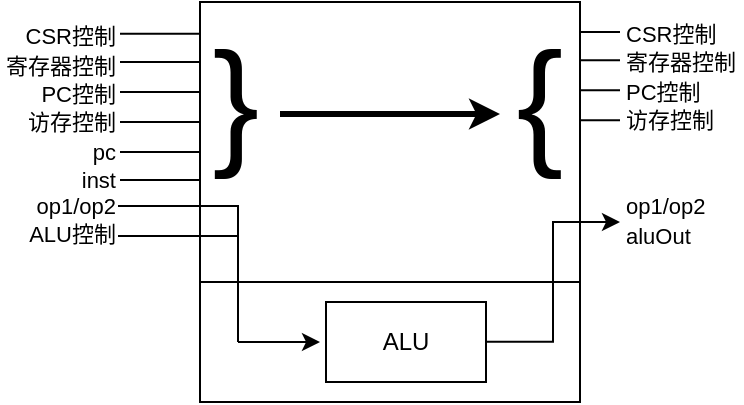 <mxfile version="24.0.4" type="device">
  <diagram name="Page-1" id="ijKU6omm411AxzlGt9A5">
    <mxGraphModel dx="399" dy="223" grid="1" gridSize="10" guides="1" tooltips="1" connect="1" arrows="1" fold="1" page="1" pageScale="1" pageWidth="850" pageHeight="1100" background="none" math="0" shadow="0">
      <root>
        <mxCell id="0" />
        <mxCell id="1" parent="0" />
        <mxCell id="vYJTW-IyGAqJvvr4b3gr-3" value="" style="rounded=0;whiteSpace=wrap;html=1;movable=1;resizable=1;rotatable=1;deletable=1;editable=1;locked=0;connectable=1;" parent="1" vertex="1">
          <mxGeometry x="210" y="40" width="190" height="200" as="geometry" />
        </mxCell>
        <mxCell id="vYJTW-IyGAqJvvr4b3gr-58" value="" style="endArrow=classic;html=1;rounded=0;exitX=1;exitY=0.5;exitDx=0;exitDy=0;edgeStyle=elbowEdgeStyle;strokeWidth=1;" parent="1" edge="1">
          <mxGeometry width="50" height="50" relative="1" as="geometry">
            <mxPoint x="353" y="209.9" as="sourcePoint" />
            <mxPoint x="420" y="150" as="targetPoint" />
          </mxGeometry>
        </mxCell>
        <mxCell id="vYJTW-IyGAqJvvr4b3gr-4" value="" style="endArrow=none;html=1;rounded=0;entryX=1.001;entryY=0.721;entryDx=0;entryDy=0;entryPerimeter=0;" parent="1" edge="1">
          <mxGeometry width="50" height="50" relative="1" as="geometry">
            <mxPoint x="400" y="180" as="sourcePoint" />
            <mxPoint x="210" y="180" as="targetPoint" />
          </mxGeometry>
        </mxCell>
        <mxCell id="vYJTW-IyGAqJvvr4b3gr-6" value="" style="endArrow=none;html=1;rounded=0;strokeWidth=1;" parent="1" edge="1">
          <mxGeometry width="50" height="50" relative="1" as="geometry">
            <mxPoint x="229" y="210" as="sourcePoint" />
            <mxPoint x="229" y="141.5" as="targetPoint" />
          </mxGeometry>
        </mxCell>
        <mxCell id="vYJTW-IyGAqJvvr4b3gr-36" value="" style="endArrow=classic;html=1;rounded=0;strokeWidth=1;entryX=0;entryY=0.5;entryDx=0;entryDy=0;" parent="1" edge="1">
          <mxGeometry width="50" height="50" relative="1" as="geometry">
            <mxPoint x="229" y="210" as="sourcePoint" />
            <mxPoint x="270" y="210" as="targetPoint" />
          </mxGeometry>
        </mxCell>
        <mxCell id="vYJTW-IyGAqJvvr4b3gr-55" value="ALU" style="rounded=0;whiteSpace=wrap;html=1;" parent="1" vertex="1">
          <mxGeometry x="273" y="190" width="80" height="40" as="geometry" />
        </mxCell>
        <mxCell id="KoD_33bqlST3TNC8V_lG-2" value="&lt;font style=&quot;font-size: 11px;&quot;&gt;CSR控制&lt;/font&gt;&lt;div&gt;&lt;span style=&quot;font-size: 11px;&quot;&gt;寄存器控制&lt;/span&gt;&lt;/div&gt;&lt;div&gt;&lt;span style=&quot;font-size: 11px;&quot;&gt;PC控制&lt;/span&gt;&lt;/div&gt;&lt;div&gt;&lt;span style=&quot;font-size: 11px;&quot;&gt;访存控制&lt;/span&gt;&lt;/div&gt;&lt;div&gt;&lt;span style=&quot;font-size: 11px;&quot;&gt;pc&lt;/span&gt;&lt;/div&gt;&lt;div&gt;&lt;span style=&quot;font-size: 11px;&quot;&gt;inst&lt;/span&gt;&lt;/div&gt;&lt;div&gt;&lt;div style=&quot;font-size: 11px;&quot;&gt;op1/op2&lt;/div&gt;&lt;/div&gt;&lt;div style=&quot;font-size: 11px;&quot;&gt;ALU控制&lt;br&gt;&lt;/div&gt;" style="text;html=1;align=right;verticalAlign=middle;whiteSpace=wrap;rounded=0;" parent="1" vertex="1">
          <mxGeometry x="110" y="41" width="60" height="130" as="geometry" />
        </mxCell>
        <mxCell id="KoD_33bqlST3TNC8V_lG-5" value="" style="endArrow=none;html=1;rounded=0;" parent="1" edge="1">
          <mxGeometry width="50" height="50" relative="1" as="geometry">
            <mxPoint x="169" y="142" as="sourcePoint" />
            <mxPoint x="229" y="142" as="targetPoint" />
          </mxGeometry>
        </mxCell>
        <mxCell id="KoD_33bqlST3TNC8V_lG-6" value="&lt;font style=&quot;font-size: 11px;&quot;&gt;CSR控制&lt;/font&gt;&lt;div&gt;&lt;span style=&quot;font-size: 11px;&quot;&gt;寄存器控制&lt;/span&gt;&lt;/div&gt;&lt;div&gt;&lt;span style=&quot;font-size: 11px;&quot;&gt;PC控制&lt;/span&gt;&lt;/div&gt;&lt;div&gt;&lt;span style=&quot;font-size: 11px;&quot;&gt;访存控制&lt;/span&gt;&lt;/div&gt;&lt;div style=&quot;&quot;&gt;&lt;br&gt;&lt;/div&gt;&lt;div&gt;&lt;br&gt;&lt;/div&gt;&lt;div&gt;&lt;span style=&quot;font-size: 11px;&quot;&gt;op1/op2&lt;/span&gt;&lt;/div&gt;&lt;div&gt;&lt;span style=&quot;font-size: 11px;&quot;&gt;aluOut&lt;/span&gt;&lt;/div&gt;" style="text;html=1;align=left;verticalAlign=middle;whiteSpace=wrap;rounded=0;" parent="1" vertex="1">
          <mxGeometry x="421" y="41" width="60" height="130" as="geometry" />
        </mxCell>
        <mxCell id="KoD_33bqlST3TNC8V_lG-12" value="" style="endArrow=none;html=1;rounded=0;" parent="1" edge="1">
          <mxGeometry width="50" height="50" relative="1" as="geometry">
            <mxPoint x="169" y="157" as="sourcePoint" />
            <mxPoint x="229" y="157" as="targetPoint" />
          </mxGeometry>
        </mxCell>
        <mxCell id="KoD_33bqlST3TNC8V_lG-15" value="&lt;font style=&quot;font-size: 70px;&quot;&gt;}&lt;/font&gt;" style="text;html=1;align=center;verticalAlign=middle;whiteSpace=wrap;rounded=0;" parent="1" vertex="1">
          <mxGeometry x="198" y="49" width="60" height="80" as="geometry" />
        </mxCell>
        <mxCell id="KoD_33bqlST3TNC8V_lG-16" value="&lt;font style=&quot;font-size: 70px;&quot;&gt;{&lt;/font&gt;" style="text;html=1;align=center;verticalAlign=middle;whiteSpace=wrap;rounded=0;" parent="1" vertex="1">
          <mxGeometry x="350" y="74" width="60" height="30" as="geometry" />
        </mxCell>
        <mxCell id="KoD_33bqlST3TNC8V_lG-18" value="" style="endArrow=classic;html=1;rounded=0;strokeWidth=3;" parent="1" edge="1">
          <mxGeometry width="50" height="50" relative="1" as="geometry">
            <mxPoint x="250" y="96" as="sourcePoint" />
            <mxPoint x="360" y="96" as="targetPoint" />
          </mxGeometry>
        </mxCell>
        <mxCell id="KoD_33bqlST3TNC8V_lG-19" value="" style="group" parent="1" vertex="1" connectable="0">
          <mxGeometry x="170" y="55.86" width="40" height="73.14" as="geometry" />
        </mxCell>
        <mxCell id="KoD_33bqlST3TNC8V_lG-4" value="" style="endArrow=none;html=1;rounded=0;" parent="KoD_33bqlST3TNC8V_lG-19" edge="1">
          <mxGeometry width="50" height="50" relative="1" as="geometry">
            <mxPoint as="sourcePoint" />
            <mxPoint x="40" as="targetPoint" />
          </mxGeometry>
        </mxCell>
        <mxCell id="KoD_33bqlST3TNC8V_lG-7" value="" style="endArrow=none;html=1;rounded=0;" parent="KoD_33bqlST3TNC8V_lG-19" edge="1">
          <mxGeometry width="50" height="50" relative="1" as="geometry">
            <mxPoint y="14.14" as="sourcePoint" />
            <mxPoint x="40" y="14.14" as="targetPoint" />
          </mxGeometry>
        </mxCell>
        <mxCell id="KoD_33bqlST3TNC8V_lG-8" value="" style="endArrow=none;html=1;rounded=0;" parent="KoD_33bqlST3TNC8V_lG-19" edge="1">
          <mxGeometry width="50" height="50" relative="1" as="geometry">
            <mxPoint y="29.14" as="sourcePoint" />
            <mxPoint x="40" y="29.14" as="targetPoint" />
          </mxGeometry>
        </mxCell>
        <mxCell id="KoD_33bqlST3TNC8V_lG-9" value="" style="endArrow=none;html=1;rounded=0;" parent="KoD_33bqlST3TNC8V_lG-19" edge="1">
          <mxGeometry width="50" height="50" relative="1" as="geometry">
            <mxPoint y="44.14" as="sourcePoint" />
            <mxPoint x="40" y="44.14" as="targetPoint" />
          </mxGeometry>
        </mxCell>
        <mxCell id="KoD_33bqlST3TNC8V_lG-10" value="" style="endArrow=none;html=1;rounded=0;" parent="KoD_33bqlST3TNC8V_lG-19" edge="1">
          <mxGeometry width="50" height="50" relative="1" as="geometry">
            <mxPoint y="59.14" as="sourcePoint" />
            <mxPoint x="40" y="59.14" as="targetPoint" />
          </mxGeometry>
        </mxCell>
        <mxCell id="KoD_33bqlST3TNC8V_lG-11" value="" style="endArrow=none;html=1;rounded=0;" parent="KoD_33bqlST3TNC8V_lG-19" edge="1">
          <mxGeometry width="50" height="50" relative="1" as="geometry">
            <mxPoint y="73.14" as="sourcePoint" />
            <mxPoint x="40" y="73.14" as="targetPoint" />
          </mxGeometry>
        </mxCell>
        <mxCell id="KoD_33bqlST3TNC8V_lG-21" value="" style="group" parent="1" vertex="1" connectable="0">
          <mxGeometry x="400" y="55" width="20" height="73.14" as="geometry" />
        </mxCell>
        <mxCell id="KoD_33bqlST3TNC8V_lG-22" value="" style="endArrow=none;html=1;rounded=0;" parent="KoD_33bqlST3TNC8V_lG-21" edge="1">
          <mxGeometry width="50" height="50" relative="1" as="geometry">
            <mxPoint as="sourcePoint" />
            <mxPoint x="20" as="targetPoint" />
          </mxGeometry>
        </mxCell>
        <mxCell id="KoD_33bqlST3TNC8V_lG-23" value="" style="endArrow=none;html=1;rounded=0;" parent="KoD_33bqlST3TNC8V_lG-21" edge="1">
          <mxGeometry width="50" height="50" relative="1" as="geometry">
            <mxPoint y="14.14" as="sourcePoint" />
            <mxPoint x="20" y="14.14" as="targetPoint" />
          </mxGeometry>
        </mxCell>
        <mxCell id="KoD_33bqlST3TNC8V_lG-24" value="" style="endArrow=none;html=1;rounded=0;" parent="KoD_33bqlST3TNC8V_lG-21" edge="1">
          <mxGeometry width="50" height="50" relative="1" as="geometry">
            <mxPoint y="29.14" as="sourcePoint" />
            <mxPoint x="20" y="29.14" as="targetPoint" />
          </mxGeometry>
        </mxCell>
        <mxCell id="KoD_33bqlST3TNC8V_lG-25" value="" style="endArrow=none;html=1;rounded=0;" parent="KoD_33bqlST3TNC8V_lG-21" edge="1">
          <mxGeometry width="50" height="50" relative="1" as="geometry">
            <mxPoint y="44.14" as="sourcePoint" />
            <mxPoint x="20" y="44.14" as="targetPoint" />
          </mxGeometry>
        </mxCell>
      </root>
    </mxGraphModel>
  </diagram>
</mxfile>
